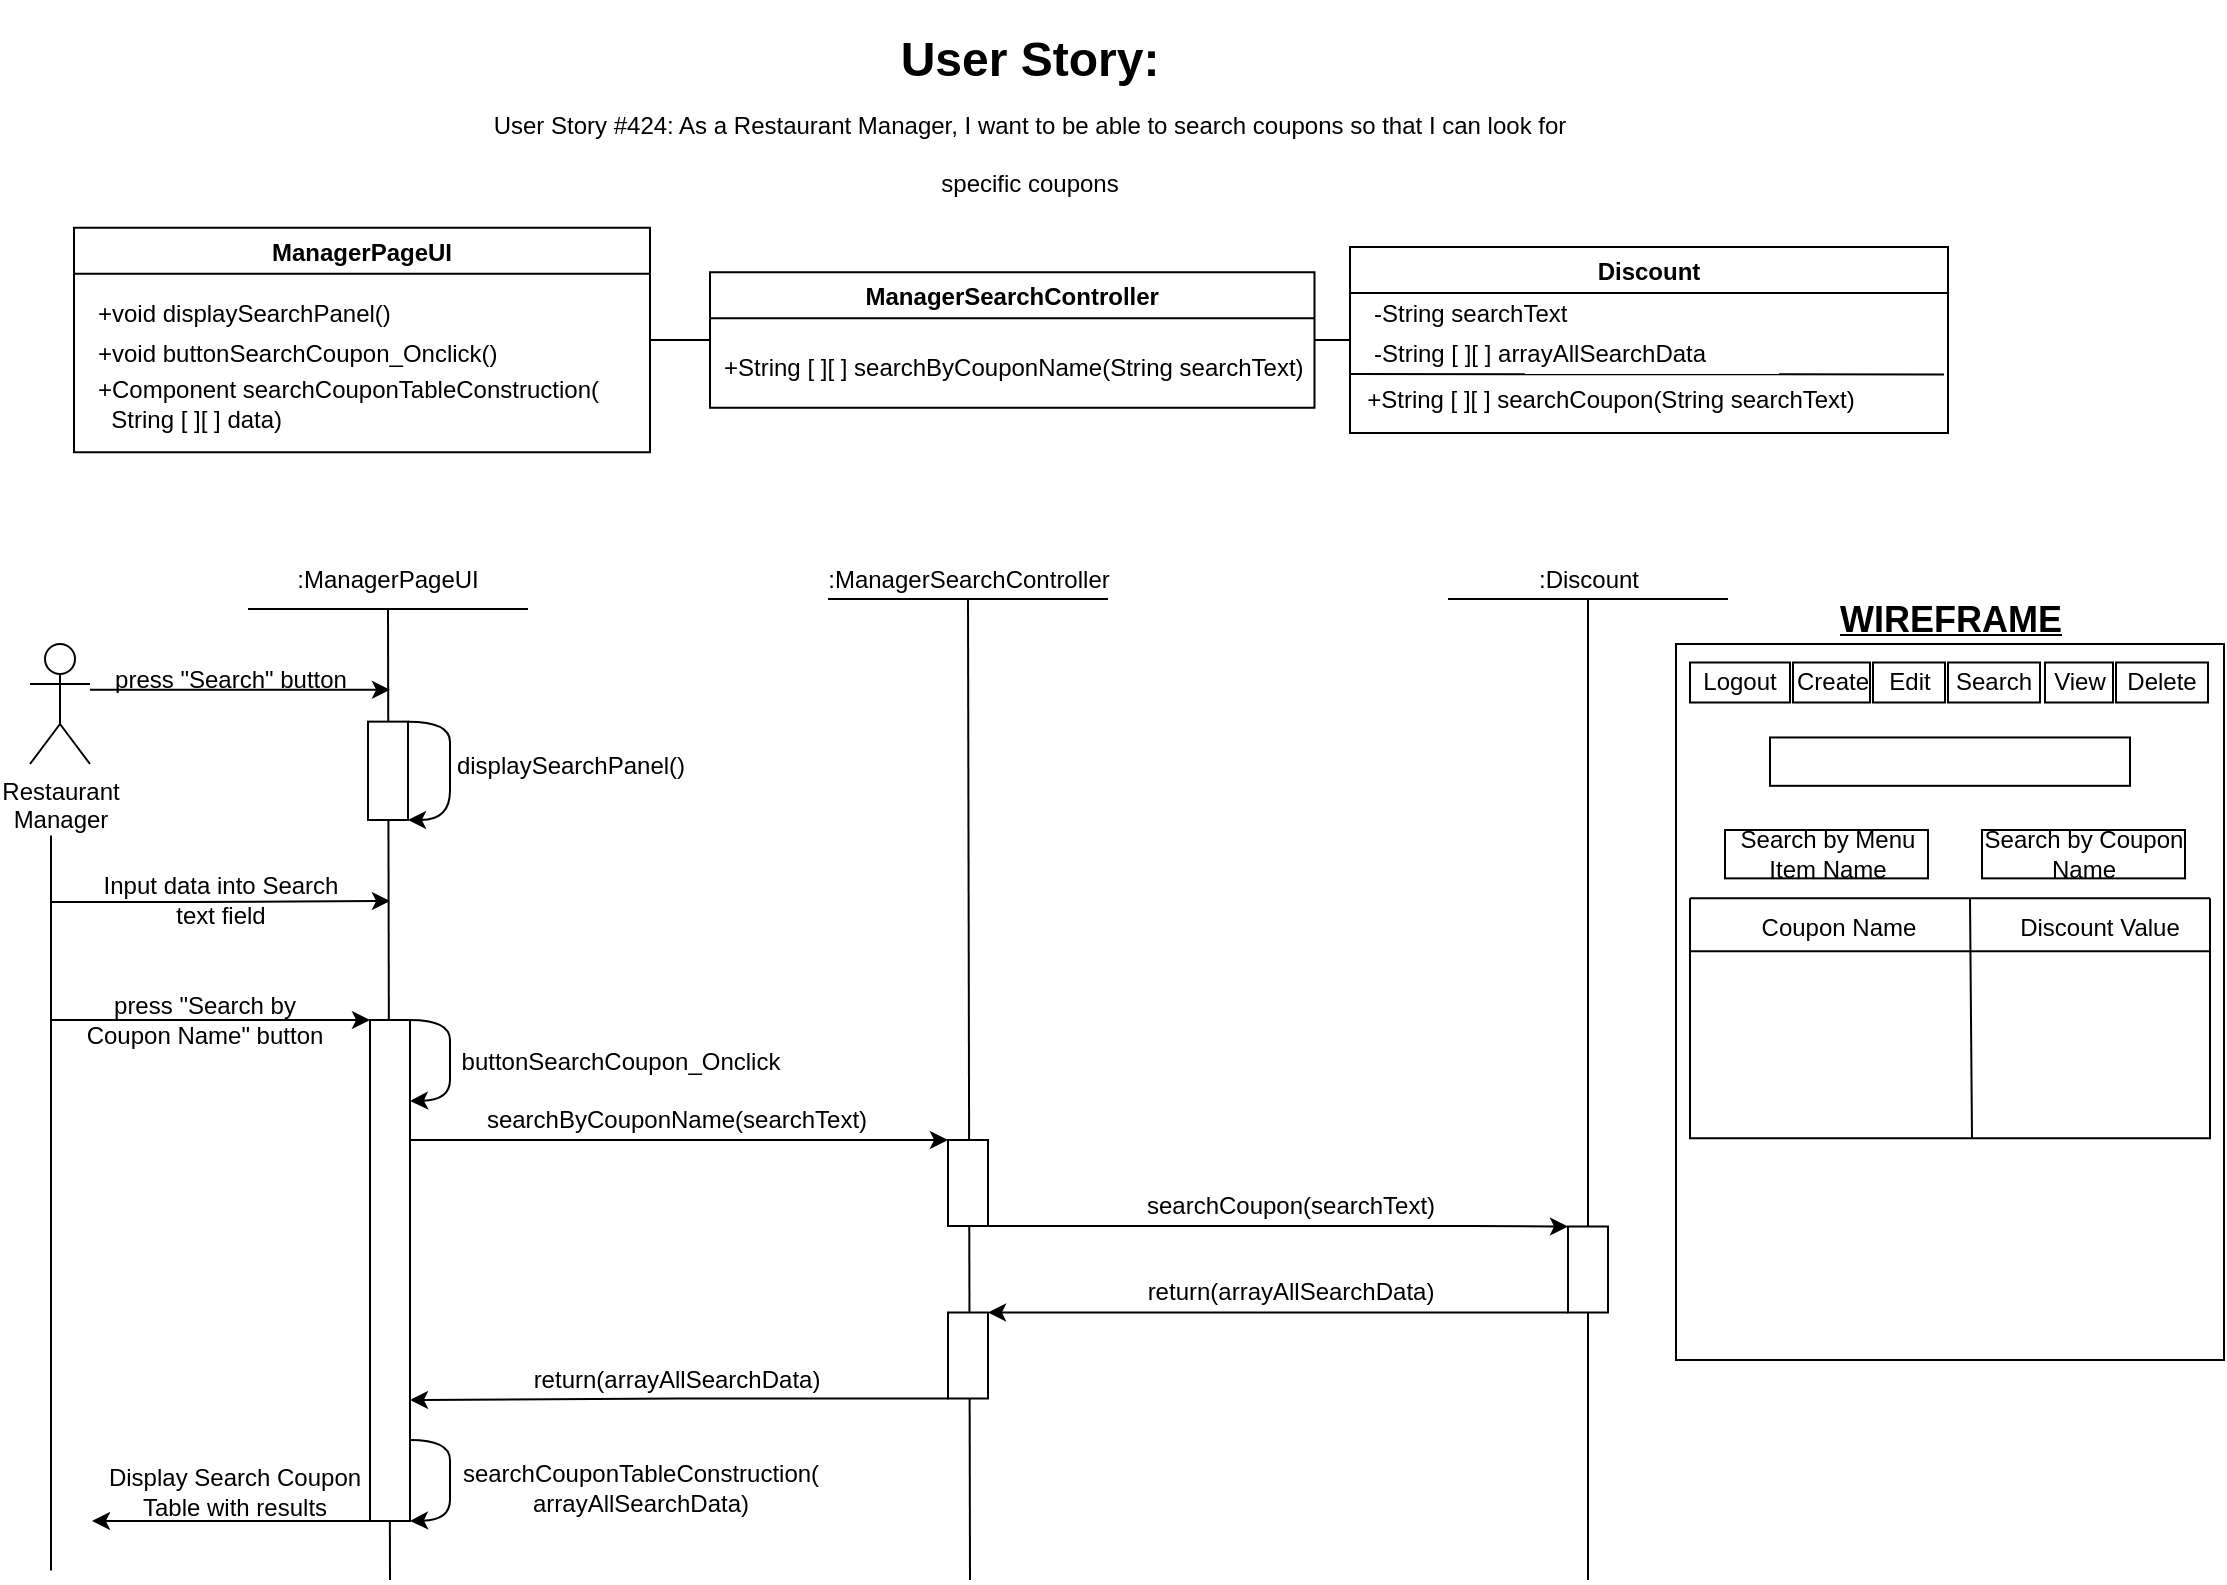 <mxfile version="18.0.4" type="device"><diagram id="kgpKYQtTHZ0yAKxKKP6v" name="Page-1"><mxGraphModel dx="1202" dy="1432" grid="1" gridSize="10" guides="1" tooltips="1" connect="1" arrows="1" fold="1" page="1" pageScale="1" pageWidth="1100" pageHeight="850" math="0" shadow="0"><root><mxCell id="0"/><mxCell id="1" parent="0"/><mxCell id="jZgrcrFYeaZh8gr0yXMg-8" value="Discount" style="swimlane;" parent="1" vertex="1"><mxGeometry x="690" y="133.5" width="299" height="93" as="geometry"/></mxCell><mxCell id="jZgrcrFYeaZh8gr0yXMg-9" value="-String searchText" style="text;html=1;align=left;verticalAlign=middle;resizable=0;points=[];autosize=1;strokeColor=none;fillColor=none;" parent="jZgrcrFYeaZh8gr0yXMg-8" vertex="1"><mxGeometry x="10" y="23.5" width="110" height="20" as="geometry"/></mxCell><mxCell id="jZgrcrFYeaZh8gr0yXMg-10" value="-String [ ][ ] arrayAllSearchData" style="text;html=1;align=left;verticalAlign=middle;resizable=0;points=[];autosize=1;strokeColor=none;fillColor=none;" parent="jZgrcrFYeaZh8gr0yXMg-8" vertex="1"><mxGeometry x="10" y="43.5" width="180" height="20" as="geometry"/></mxCell><mxCell id="jZgrcrFYeaZh8gr0yXMg-12" value="" style="endArrow=none;html=1;rounded=0;" parent="jZgrcrFYeaZh8gr0yXMg-8" edge="1"><mxGeometry width="50" height="50" relative="1" as="geometry"><mxPoint y="63.5" as="sourcePoint"/><mxPoint x="297" y="63.75" as="targetPoint"/></mxGeometry></mxCell><mxCell id="jZgrcrFYeaZh8gr0yXMg-13" value="&lt;div&gt;+String [ ][ ] searchCoupon(String searchText)&lt;/div&gt;" style="text;html=1;align=center;verticalAlign=middle;resizable=0;points=[];autosize=1;strokeColor=none;fillColor=none;" parent="jZgrcrFYeaZh8gr0yXMg-8" vertex="1"><mxGeometry y="66" width="260" height="20" as="geometry"/></mxCell><mxCell id="jZgrcrFYeaZh8gr0yXMg-41" value="" style="rounded=0;whiteSpace=wrap;html=1;" parent="1" vertex="1"><mxGeometry x="853" y="332" width="274" height="358" as="geometry"/></mxCell><mxCell id="jZgrcrFYeaZh8gr0yXMg-2" value="ManagerPageUI" style="swimlane;" parent="1" vertex="1"><mxGeometry x="52" y="123.88" width="288" height="112.25" as="geometry"/></mxCell><mxCell id="jZgrcrFYeaZh8gr0yXMg-3" value="+void displaySearchPanel()" style="text;html=1;align=left;verticalAlign=middle;resizable=0;points=[];autosize=1;strokeColor=none;fillColor=none;" parent="jZgrcrFYeaZh8gr0yXMg-2" vertex="1"><mxGeometry x="10" y="33" width="160" height="20" as="geometry"/></mxCell><mxCell id="jZgrcrFYeaZh8gr0yXMg-98" value="+void buttonSearchCoupon_Onclick()" style="text;html=1;align=left;verticalAlign=middle;resizable=0;points=[];autosize=1;strokeColor=none;fillColor=none;" parent="jZgrcrFYeaZh8gr0yXMg-2" vertex="1"><mxGeometry x="10" y="53" width="220" height="20" as="geometry"/></mxCell><mxCell id="7xhcqGWQ24fky9c6vBzr-7" value="+Component searchCouponTableConstruction(&lt;br&gt;&amp;nbsp; String [ ][ ] data)" style="text;html=1;align=left;verticalAlign=middle;resizable=0;points=[];autosize=1;strokeColor=none;fillColor=none;" parent="jZgrcrFYeaZh8gr0yXMg-2" vertex="1"><mxGeometry x="10" y="73" width="270" height="30" as="geometry"/></mxCell><mxCell id="jZgrcrFYeaZh8gr0yXMg-6" value="ManagerSearchController" style="swimlane;startSize=23;" parent="1" vertex="1"><mxGeometry x="370" y="146.12" width="302.25" height="67.75" as="geometry"/></mxCell><mxCell id="7xhcqGWQ24fky9c6vBzr-6" value="&lt;div&gt;+String [ ][ ] searchByCouponName(String searchText)&lt;/div&gt;" style="text;html=1;align=left;verticalAlign=middle;resizable=0;points=[];autosize=1;strokeColor=none;fillColor=none;" parent="jZgrcrFYeaZh8gr0yXMg-6" vertex="1"><mxGeometry x="5" y="37.75" width="310" height="20" as="geometry"/></mxCell><mxCell id="jZgrcrFYeaZh8gr0yXMg-15" value="" style="endArrow=none;html=1;rounded=0;exitX=1;exitY=0.5;exitDx=0;exitDy=0;entryX=0;entryY=0.5;entryDx=0;entryDy=0;" parent="1" source="jZgrcrFYeaZh8gr0yXMg-2" target="jZgrcrFYeaZh8gr0yXMg-6" edge="1"><mxGeometry width="50" height="50" relative="1" as="geometry"><mxPoint x="579" y="414.5" as="sourcePoint"/><mxPoint x="629" y="364.5" as="targetPoint"/></mxGeometry></mxCell><mxCell id="jZgrcrFYeaZh8gr0yXMg-16" value="" style="endArrow=none;html=1;rounded=0;entryX=0;entryY=0.5;entryDx=0;entryDy=0;exitX=1;exitY=0.5;exitDx=0;exitDy=0;" parent="1" source="jZgrcrFYeaZh8gr0yXMg-6" target="jZgrcrFYeaZh8gr0yXMg-8" edge="1"><mxGeometry width="50" height="50" relative="1" as="geometry"><mxPoint x="579" y="234.5" as="sourcePoint"/><mxPoint x="579" y="264.5" as="targetPoint"/></mxGeometry></mxCell><mxCell id="jZgrcrFYeaZh8gr0yXMg-17" style="edgeStyle=orthogonalEdgeStyle;rounded=0;orthogonalLoop=1;jettySize=auto;html=1;" parent="1" edge="1"><mxGeometry relative="1" as="geometry"><mxPoint x="210" y="354.92" as="targetPoint"/><Array as="points"><mxPoint x="110" y="354.92"/><mxPoint x="110" y="354.92"/></Array><mxPoint x="60" y="354.92" as="sourcePoint"/></mxGeometry></mxCell><mxCell id="jZgrcrFYeaZh8gr0yXMg-18" value="Restaurant&lt;br&gt;Manager" style="shape=umlActor;verticalLabelPosition=bottom;verticalAlign=top;html=1;outlineConnect=0;" parent="1" vertex="1"><mxGeometry x="30" y="332" width="30" height="60" as="geometry"/></mxCell><mxCell id="jZgrcrFYeaZh8gr0yXMg-19" value=":ManagerPageUI" style="text;html=1;strokeColor=none;fillColor=none;align=center;verticalAlign=middle;whiteSpace=wrap;rounded=0;" parent="1" vertex="1"><mxGeometry x="179" y="284.5" width="60" height="30" as="geometry"/></mxCell><mxCell id="jZgrcrFYeaZh8gr0yXMg-20" value=":ManagerSearchController" style="text;html=1;align=center;verticalAlign=middle;resizable=0;points=[];autosize=1;strokeColor=none;fillColor=none;" parent="1" vertex="1"><mxGeometry x="419" y="289.5" width="160" height="20" as="geometry"/></mxCell><mxCell id="jZgrcrFYeaZh8gr0yXMg-21" value=":Discount" style="text;html=1;align=center;verticalAlign=middle;resizable=0;points=[];autosize=1;strokeColor=none;fillColor=none;" parent="1" vertex="1"><mxGeometry x="774" y="289.5" width="70" height="20" as="geometry"/></mxCell><mxCell id="jZgrcrFYeaZh8gr0yXMg-22" value="" style="endArrow=none;html=1;rounded=0;" parent="1" edge="1"><mxGeometry width="50" height="50" relative="1" as="geometry"><mxPoint x="139" y="314.5" as="sourcePoint"/><mxPoint x="279.0" y="314.5" as="targetPoint"/></mxGeometry></mxCell><mxCell id="jZgrcrFYeaZh8gr0yXMg-23" value="" style="endArrow=none;html=1;rounded=0;" parent="1" edge="1"><mxGeometry width="50" height="50" relative="1" as="geometry"><mxPoint x="429.0" y="309.5" as="sourcePoint"/><mxPoint x="569" y="309.5" as="targetPoint"/></mxGeometry></mxCell><mxCell id="jZgrcrFYeaZh8gr0yXMg-24" value="" style="endArrow=none;html=1;rounded=0;" parent="1" edge="1"><mxGeometry width="50" height="50" relative="1" as="geometry"><mxPoint x="739" y="309.5" as="sourcePoint"/><mxPoint x="879" y="309.5" as="targetPoint"/></mxGeometry></mxCell><mxCell id="jZgrcrFYeaZh8gr0yXMg-30" value="" style="endArrow=none;html=1;rounded=0;startArrow=none;entryX=0.5;entryY=1;entryDx=0;entryDy=0;entryPerimeter=0;" parent="1" target="jZgrcrFYeaZh8gr0yXMg-20" edge="1"><mxGeometry width="50" height="50" relative="1" as="geometry"><mxPoint x="500" y="800" as="sourcePoint"/><mxPoint x="497" y="304.5" as="targetPoint"/></mxGeometry></mxCell><mxCell id="jZgrcrFYeaZh8gr0yXMg-34" value="" style="endArrow=none;html=1;rounded=0;entryX=0.5;entryY=0.982;entryDx=0;entryDy=0;entryPerimeter=0;" parent="1" target="jZgrcrFYeaZh8gr0yXMg-21" edge="1"><mxGeometry width="50" height="50" relative="1" as="geometry"><mxPoint x="809" y="800" as="sourcePoint"/><mxPoint x="809" y="314.5" as="targetPoint"/></mxGeometry></mxCell><mxCell id="jZgrcrFYeaZh8gr0yXMg-42" value="Logout" style="rounded=0;whiteSpace=wrap;html=1;" parent="1" vertex="1"><mxGeometry x="860" y="341.25" width="50" height="20" as="geometry"/></mxCell><mxCell id="jZgrcrFYeaZh8gr0yXMg-43" value="Edit" style="rounded=0;whiteSpace=wrap;html=1;" parent="1" vertex="1"><mxGeometry x="951.5" y="341.25" width="36" height="20" as="geometry"/></mxCell><mxCell id="jZgrcrFYeaZh8gr0yXMg-44" value="Search" style="rounded=0;whiteSpace=wrap;html=1;" parent="1" vertex="1"><mxGeometry x="989" y="341.25" width="46" height="20" as="geometry"/></mxCell><mxCell id="jZgrcrFYeaZh8gr0yXMg-45" value="View" style="rounded=0;whiteSpace=wrap;html=1;" parent="1" vertex="1"><mxGeometry x="1037.5" y="341.25" width="34" height="20" as="geometry"/></mxCell><mxCell id="jZgrcrFYeaZh8gr0yXMg-46" value="Delete" style="rounded=0;whiteSpace=wrap;html=1;" parent="1" vertex="1"><mxGeometry x="1073" y="341.25" width="46" height="20" as="geometry"/></mxCell><mxCell id="jZgrcrFYeaZh8gr0yXMg-52" value="&lt;b&gt;&lt;u&gt;&lt;font style=&quot;font-size: 18px&quot;&gt;WIREFRAME&lt;/font&gt;&lt;/u&gt;&lt;/b&gt;" style="text;html=1;align=center;verticalAlign=middle;resizable=0;points=[];autosize=1;strokeColor=none;fillColor=none;" parent="1" vertex="1"><mxGeometry x="925" y="309.5" width="130" height="20" as="geometry"/></mxCell><mxCell id="jZgrcrFYeaZh8gr0yXMg-54" value="press &quot;Search&quot; button" style="text;html=1;align=center;verticalAlign=middle;resizable=0;points=[];autosize=1;strokeColor=none;fillColor=none;" parent="1" vertex="1"><mxGeometry x="65" y="339.92" width="130" height="20" as="geometry"/></mxCell><mxCell id="jZgrcrFYeaZh8gr0yXMg-58" value="" style="endArrow=none;html=1;rounded=0;fontSize=17;" parent="1" edge="1"><mxGeometry width="50" height="50" relative="1" as="geometry"><mxPoint x="210" y="800" as="sourcePoint"/><mxPoint x="209" y="314.5" as="targetPoint"/></mxGeometry></mxCell><mxCell id="MzLczAtcS-KXfJ2jDSsF-4" style="edgeStyle=orthogonalEdgeStyle;rounded=0;orthogonalLoop=1;jettySize=auto;html=1;exitX=0;exitY=1;exitDx=0;exitDy=0;" parent="1" source="jZgrcrFYeaZh8gr0yXMg-60" edge="1"><mxGeometry relative="1" as="geometry"><mxPoint x="61" y="770.5" as="targetPoint"/><mxPoint x="200" y="581.5" as="sourcePoint"/><Array as="points"><mxPoint x="131" y="770.5"/><mxPoint x="131" y="770.5"/></Array></mxGeometry></mxCell><mxCell id="MzLczAtcS-KXfJ2jDSsF-53" style="edgeStyle=orthogonalEdgeStyle;rounded=0;orthogonalLoop=1;jettySize=auto;html=1;exitX=1;exitY=0.25;exitDx=0;exitDy=0;entryX=0;entryY=0;entryDx=0;entryDy=0;" parent="1" target="MzLczAtcS-KXfJ2jDSsF-52" edge="1"><mxGeometry relative="1" as="geometry"><Array as="points"><mxPoint x="219" y="580"/></Array><mxPoint x="219" y="582.125" as="sourcePoint"/></mxGeometry></mxCell><mxCell id="jZgrcrFYeaZh8gr0yXMg-60" value="" style="rounded=0;whiteSpace=wrap;html=1;" parent="1" vertex="1"><mxGeometry x="200" y="520" width="20" height="250.5" as="geometry"/></mxCell><mxCell id="jZgrcrFYeaZh8gr0yXMg-63" value="" style="curved=1;endArrow=classic;html=1;rounded=0;entryX=1;entryY=1;entryDx=0;entryDy=0;exitX=1;exitY=0;exitDx=0;exitDy=0;" parent="1" source="jZgrcrFYeaZh8gr0yXMg-64" target="jZgrcrFYeaZh8gr0yXMg-64" edge="1"><mxGeometry width="50" height="50" relative="1" as="geometry"><mxPoint x="220" y="370.82" as="sourcePoint"/><mxPoint x="220" y="410.82" as="targetPoint"/><Array as="points"><mxPoint x="240" y="370.82"/><mxPoint x="240" y="390.82"/><mxPoint x="240" y="420"/></Array></mxGeometry></mxCell><mxCell id="jZgrcrFYeaZh8gr0yXMg-64" value="" style="rounded=0;whiteSpace=wrap;html=1;" parent="1" vertex="1"><mxGeometry x="199" y="370.82" width="20" height="49.18" as="geometry"/></mxCell><mxCell id="jZgrcrFYeaZh8gr0yXMg-65" value="&lt;span style=&quot;font-size: 12px&quot;&gt;displaySearchPanel()&lt;/span&gt;" style="text;html=1;align=center;verticalAlign=middle;resizable=0;points=[];autosize=1;strokeColor=none;fillColor=none;fontSize=16;" parent="1" vertex="1"><mxGeometry x="235" y="375.82" width="130" height="30" as="geometry"/></mxCell><mxCell id="MzLczAtcS-KXfJ2jDSsF-2" style="edgeStyle=orthogonalEdgeStyle;rounded=0;orthogonalLoop=1;jettySize=auto;html=1;" parent="1" edge="1"><mxGeometry relative="1" as="geometry"><mxPoint x="200" y="520" as="targetPoint"/><Array as="points"><mxPoint x="100" y="520"/><mxPoint x="100" y="520"/></Array><mxPoint x="40" y="520" as="sourcePoint"/></mxGeometry></mxCell><mxCell id="MzLczAtcS-KXfJ2jDSsF-3" value="press &quot;Search by&lt;br&gt;Coupon Name&quot; button" style="text;html=1;align=center;verticalAlign=middle;resizable=0;points=[];autosize=1;strokeColor=none;fillColor=none;" parent="1" vertex="1"><mxGeometry x="52" y="505" width="130" height="30" as="geometry"/></mxCell><mxCell id="MzLczAtcS-KXfJ2jDSsF-5" value="Display Search Coupon&lt;br&gt;Table with results" style="text;html=1;align=center;verticalAlign=middle;resizable=0;points=[];autosize=1;strokeColor=none;fillColor=none;" parent="1" vertex="1"><mxGeometry x="62" y="740.5" width="140" height="30" as="geometry"/></mxCell><mxCell id="MzLczAtcS-KXfJ2jDSsF-32" value="Create" style="rounded=0;whiteSpace=wrap;html=1;" parent="1" vertex="1"><mxGeometry x="911.5" y="341.25" width="38.5" height="20" as="geometry"/></mxCell><mxCell id="MzLczAtcS-KXfJ2jDSsF-33" value="Search by Menu Item Name" style="rounded=0;whiteSpace=wrap;html=1;" parent="1" vertex="1"><mxGeometry x="877.5" y="425" width="101.5" height="24.18" as="geometry"/></mxCell><mxCell id="MzLczAtcS-KXfJ2jDSsF-34" value="Search by Coupon Name" style="rounded=0;whiteSpace=wrap;html=1;" parent="1" vertex="1"><mxGeometry x="1006" y="425" width="101.5" height="24.18" as="geometry"/></mxCell><mxCell id="MzLczAtcS-KXfJ2jDSsF-56" style="edgeStyle=orthogonalEdgeStyle;rounded=0;orthogonalLoop=1;jettySize=auto;html=1;exitX=1;exitY=1;exitDx=0;exitDy=0;entryX=0;entryY=0;entryDx=0;entryDy=0;" parent="1" source="MzLczAtcS-KXfJ2jDSsF-52" target="MzLczAtcS-KXfJ2jDSsF-55" edge="1"><mxGeometry relative="1" as="geometry"><Array as="points"><mxPoint x="750" y="623"/><mxPoint x="750" y="623"/></Array></mxGeometry></mxCell><mxCell id="MzLczAtcS-KXfJ2jDSsF-52" value="" style="rounded=0;whiteSpace=wrap;html=1;" parent="1" vertex="1"><mxGeometry x="489" y="580" width="20" height="43" as="geometry"/></mxCell><mxCell id="MzLczAtcS-KXfJ2jDSsF-54" value="&lt;span style=&quot;text-align: left&quot;&gt;searchByCouponName(searchText)&lt;/span&gt;" style="text;html=1;align=center;verticalAlign=middle;resizable=0;points=[];autosize=1;strokeColor=none;fillColor=none;" parent="1" vertex="1"><mxGeometry x="248" y="560" width="210" height="20" as="geometry"/></mxCell><mxCell id="MzLczAtcS-KXfJ2jDSsF-60" style="edgeStyle=orthogonalEdgeStyle;rounded=0;orthogonalLoop=1;jettySize=auto;html=1;exitX=0;exitY=1;exitDx=0;exitDy=0;entryX=1;entryY=0;entryDx=0;entryDy=0;" parent="1" source="MzLczAtcS-KXfJ2jDSsF-55" target="MzLczAtcS-KXfJ2jDSsF-59" edge="1"><mxGeometry relative="1" as="geometry"><Array as="points"><mxPoint x="730" y="666"/><mxPoint x="730" y="666"/></Array></mxGeometry></mxCell><mxCell id="MzLczAtcS-KXfJ2jDSsF-55" value="" style="rounded=0;whiteSpace=wrap;html=1;" parent="1" vertex="1"><mxGeometry x="799" y="623.25" width="20" height="43" as="geometry"/></mxCell><mxCell id="MzLczAtcS-KXfJ2jDSsF-58" value="&lt;span style=&quot;text-align: left&quot;&gt;searchCoupon(searchText)&lt;/span&gt;" style="text;html=1;align=center;verticalAlign=middle;resizable=0;points=[];autosize=1;strokeColor=none;fillColor=none;" parent="1" vertex="1"><mxGeometry x="580" y="603" width="160" height="20" as="geometry"/></mxCell><mxCell id="MzLczAtcS-KXfJ2jDSsF-62" style="edgeStyle=orthogonalEdgeStyle;rounded=0;orthogonalLoop=1;jettySize=auto;html=1;exitX=0;exitY=1;exitDx=0;exitDy=0;" parent="1" source="MzLczAtcS-KXfJ2jDSsF-59" edge="1"><mxGeometry relative="1" as="geometry"><mxPoint x="220" y="710" as="targetPoint"/><Array as="points"><mxPoint x="354" y="709"/><mxPoint x="220" y="710"/></Array></mxGeometry></mxCell><mxCell id="MzLczAtcS-KXfJ2jDSsF-59" value="" style="rounded=0;whiteSpace=wrap;html=1;" parent="1" vertex="1"><mxGeometry x="489" y="666.25" width="20" height="43" as="geometry"/></mxCell><mxCell id="MzLczAtcS-KXfJ2jDSsF-61" value="&lt;span style=&quot;text-align: left&quot;&gt;return(arrayAllSearchData)&lt;/span&gt;" style="text;html=1;align=center;verticalAlign=middle;resizable=0;points=[];autosize=1;strokeColor=none;fillColor=none;" parent="1" vertex="1"><mxGeometry x="580" y="646.25" width="160" height="20" as="geometry"/></mxCell><mxCell id="MzLczAtcS-KXfJ2jDSsF-63" value="&lt;span style=&quot;text-align: left&quot;&gt;return(arrayAllSearchData)&lt;/span&gt;" style="text;html=1;align=center;verticalAlign=middle;resizable=0;points=[];autosize=1;strokeColor=none;fillColor=none;" parent="1" vertex="1"><mxGeometry x="273" y="690" width="160" height="20" as="geometry"/></mxCell><mxCell id="MzLczAtcS-KXfJ2jDSsF-73" value="" style="swimlane;startSize=0;" parent="1" vertex="1"><mxGeometry x="860" y="459.18" width="260" height="120" as="geometry"/></mxCell><mxCell id="MzLczAtcS-KXfJ2jDSsF-79" value="Coupon Name" style="text;html=1;strokeColor=none;fillColor=none;align=center;verticalAlign=middle;whiteSpace=wrap;rounded=0;" parent="MzLczAtcS-KXfJ2jDSsF-73" vertex="1"><mxGeometry x="30" width="89" height="30" as="geometry"/></mxCell><mxCell id="7xhcqGWQ24fky9c6vBzr-28" value="" style="endArrow=none;html=1;rounded=0;entryX=1;entryY=0;entryDx=0;entryDy=0;exitX=0.75;exitY=1;exitDx=0;exitDy=0;" parent="MzLczAtcS-KXfJ2jDSsF-73" edge="1"><mxGeometry width="50" height="50" relative="1" as="geometry"><mxPoint x="141" y="120" as="sourcePoint"/><mxPoint x="140" as="targetPoint"/></mxGeometry></mxCell><mxCell id="MzLczAtcS-KXfJ2jDSsF-81" value="Discount Value" style="text;html=1;strokeColor=none;fillColor=none;align=center;verticalAlign=middle;whiteSpace=wrap;rounded=0;" parent="MzLczAtcS-KXfJ2jDSsF-73" vertex="1"><mxGeometry x="160" width="90" height="30" as="geometry"/></mxCell><mxCell id="MzLczAtcS-KXfJ2jDSsF-74" value="" style="line;strokeWidth=1;fillColor=none;align=left;verticalAlign=middle;spacingTop=-1;spacingLeft=3;spacingRight=3;rotatable=0;labelPosition=right;points=[];portConstraint=eastwest;" parent="1" vertex="1"><mxGeometry x="860" y="481.68" width="260" height="8" as="geometry"/></mxCell><mxCell id="7xhcqGWQ24fky9c6vBzr-8" value="" style="curved=1;endArrow=classic;html=1;rounded=0;exitX=1;exitY=0;exitDx=0;exitDy=0;" parent="1" edge="1"><mxGeometry width="50" height="50" relative="1" as="geometry"><mxPoint x="220" y="520.0" as="sourcePoint"/><mxPoint x="220" y="560.5" as="targetPoint"/><Array as="points"><mxPoint x="240" y="520"/><mxPoint x="240" y="540"/><mxPoint x="240" y="560"/></Array></mxGeometry></mxCell><mxCell id="7xhcqGWQ24fky9c6vBzr-9" value="&lt;div style=&quot;text-align: left&quot;&gt;buttonSearchCoupon_Onclick&lt;/div&gt;" style="text;html=1;align=center;verticalAlign=middle;resizable=0;points=[];autosize=1;strokeColor=none;fillColor=none;" parent="1" vertex="1"><mxGeometry x="240" y="530.5" width="170" height="20" as="geometry"/></mxCell><mxCell id="jZgrcrFYeaZh8gr0yXMg-99" value="&lt;h1&gt;User Story:&lt;br&gt;&lt;font style=&quot;font-size: 12px ; font-weight: normal&quot;&gt;User Story #424: As a Restaurant Manager, I want to be able to search coupons so that I can look for specific coupons&lt;br&gt;&lt;/font&gt;&lt;/h1&gt;" style="text;html=1;strokeColor=none;fillColor=none;spacing=5;spacingTop=-20;whiteSpace=wrap;overflow=hidden;rounded=0;align=center;" parent="1" vertex="1"><mxGeometry x="240" y="20" width="580" height="100" as="geometry"/></mxCell><mxCell id="7xhcqGWQ24fky9c6vBzr-38" style="edgeStyle=orthogonalEdgeStyle;rounded=0;orthogonalLoop=1;jettySize=auto;html=1;" parent="1" edge="1"><mxGeometry relative="1" as="geometry"><mxPoint x="210" y="460.5" as="targetPoint"/><Array as="points"><mxPoint x="110" y="460.5"/><mxPoint x="110" y="460.5"/></Array><mxPoint x="40" y="461" as="sourcePoint"/></mxGeometry></mxCell><mxCell id="7xhcqGWQ24fky9c6vBzr-39" value="Input data into Search&lt;br&gt;text field" style="text;html=1;align=center;verticalAlign=middle;resizable=0;points=[];autosize=1;strokeColor=none;fillColor=none;" parent="1" vertex="1"><mxGeometry x="60" y="444.5" width="130" height="30" as="geometry"/></mxCell><mxCell id="7xhcqGWQ24fky9c6vBzr-42" value="" style="curved=1;endArrow=classic;html=1;rounded=0;exitX=1;exitY=0;exitDx=0;exitDy=0;" parent="1" edge="1"><mxGeometry width="50" height="50" relative="1" as="geometry"><mxPoint x="220" y="730.0" as="sourcePoint"/><mxPoint x="220" y="770.5" as="targetPoint"/><Array as="points"><mxPoint x="240" y="730.0"/><mxPoint x="240" y="750.0"/><mxPoint x="240" y="770.0"/></Array></mxGeometry></mxCell><mxCell id="7xhcqGWQ24fky9c6vBzr-43" value="&lt;div&gt;searchCouponTableConstruction(&lt;/div&gt;&lt;div&gt;arrayAllSearchData)&lt;/div&gt;" style="text;html=1;align=center;verticalAlign=middle;resizable=0;points=[];autosize=1;strokeColor=none;fillColor=none;" parent="1" vertex="1"><mxGeometry x="240" y="739.09" width="190" height="30" as="geometry"/></mxCell><mxCell id="7xhcqGWQ24fky9c6vBzr-44" value="" style="endArrow=none;html=1;rounded=0;" parent="1" edge="1"><mxGeometry width="50" height="50" relative="1" as="geometry"><mxPoint x="40.5" y="795.25" as="sourcePoint"/><mxPoint x="40.5" y="427.75" as="targetPoint"/></mxGeometry></mxCell><mxCell id="7xhcqGWQ24fky9c6vBzr-47" value="" style="rounded=0;whiteSpace=wrap;html=1;" parent="1" vertex="1"><mxGeometry x="900" y="378.73" width="180" height="24.18" as="geometry"/></mxCell></root></mxGraphModel></diagram></mxfile>